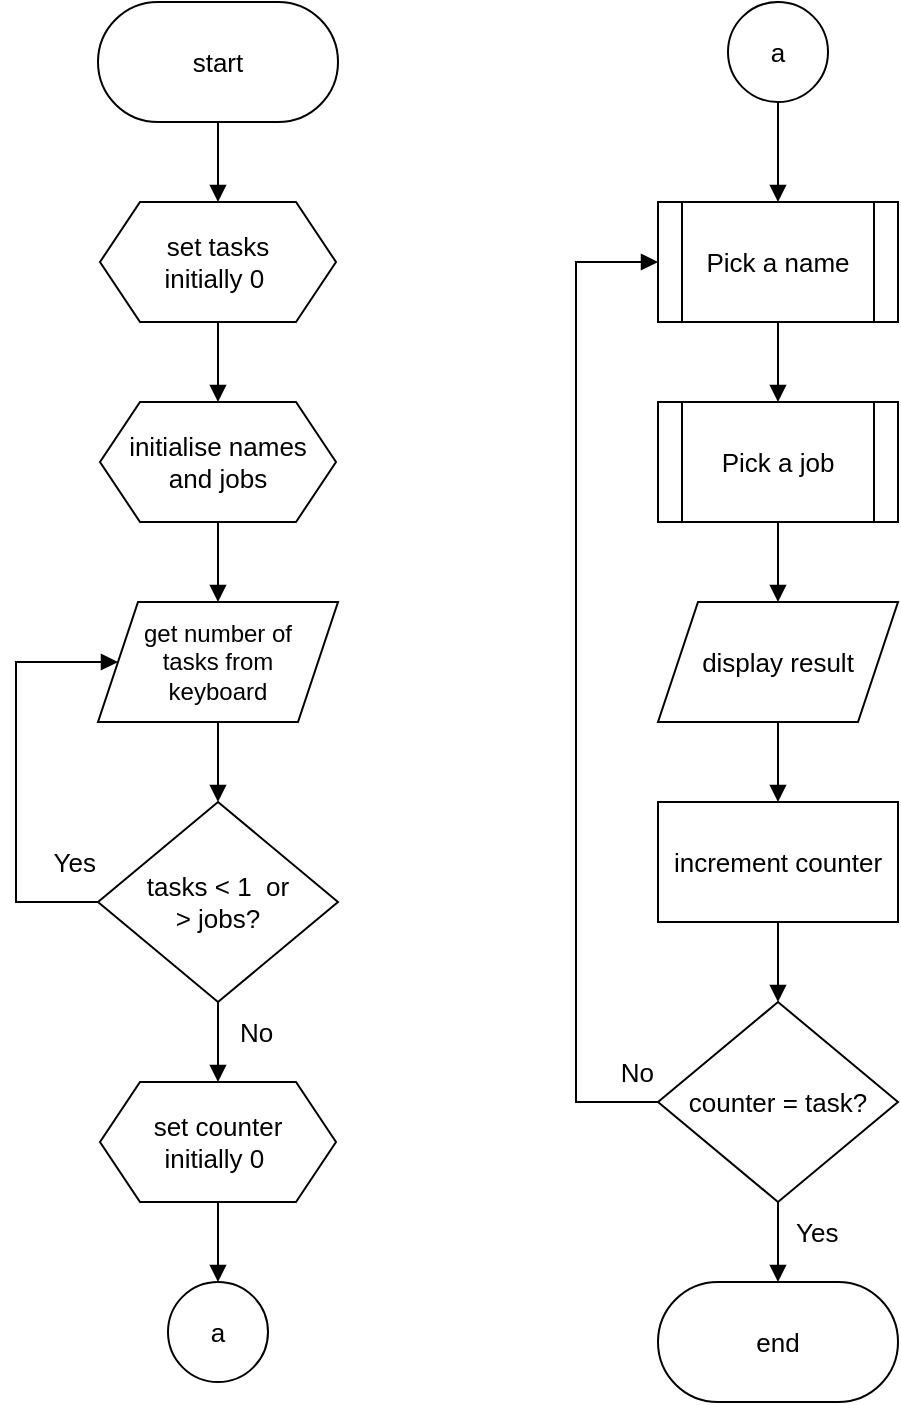 <mxfile version="24.7.8" pages="2">
  <diagram id="qgWPvf7-QacGkRrDBNLa" name="fc">
    <mxGraphModel dx="1038" dy="796" grid="1" gridSize="10" guides="1" tooltips="1" connect="1" arrows="1" fold="1" page="1" pageScale="1" pageWidth="1169" pageHeight="827" math="0" shadow="0">
      <root>
        <mxCell id="0" />
        <mxCell id="1" parent="0" />
        <mxCell id="ePCtaBPtux7yD86hfvgC-34" style="edgeStyle=none;shape=connector;rounded=0;orthogonalLoop=1;jettySize=auto;html=1;exitX=0;exitY=0.5;exitDx=0;exitDy=0;strokeColor=default;align=center;verticalAlign=middle;fontFamily=Helvetica;fontSize=11;fontColor=default;labelBackgroundColor=default;endArrow=block;endFill=1;entryX=0;entryY=0.5;entryDx=0;entryDy=0;" edge="1" parent="1" source="ePCtaBPtux7yD86hfvgC-13" target="ePCtaBPtux7yD86hfvgC-30">
          <mxGeometry relative="1" as="geometry">
            <mxPoint x="430" y="220" as="targetPoint" />
            <Array as="points">
              <mxPoint x="520" y="590" />
              <mxPoint x="520" y="170" />
            </Array>
          </mxGeometry>
        </mxCell>
        <mxCell id="ePCtaBPtux7yD86hfvgC-45" style="edgeStyle=none;shape=connector;rounded=0;orthogonalLoop=1;jettySize=auto;html=1;exitX=0.5;exitY=1;exitDx=0;exitDy=0;entryX=0.5;entryY=0;entryDx=0;entryDy=0;strokeColor=default;align=center;verticalAlign=middle;fontFamily=Helvetica;fontSize=11;fontColor=default;labelBackgroundColor=default;endArrow=block;endFill=1;" edge="1" parent="1" source="ePCtaBPtux7yD86hfvgC-13" target="ePCtaBPtux7yD86hfvgC-44">
          <mxGeometry relative="1" as="geometry" />
        </mxCell>
        <mxCell id="ePCtaBPtux7yD86hfvgC-13" value="&lt;div style=&quot;font-size: 13px;&quot;&gt;counter = task?&lt;/div&gt;" style="rhombus;whiteSpace=wrap;html=1;fontFamily=Helvetica;fontSize=13;fontColor=default;labelBackgroundColor=default;" vertex="1" parent="1">
          <mxGeometry x="561" y="540" width="120" height="100" as="geometry" />
        </mxCell>
        <mxCell id="ePCtaBPtux7yD86hfvgC-42" style="edgeStyle=none;shape=connector;rounded=0;orthogonalLoop=1;jettySize=auto;html=1;exitX=0.5;exitY=1;exitDx=0;exitDy=0;entryX=0.5;entryY=0;entryDx=0;entryDy=0;strokeColor=default;align=center;verticalAlign=middle;fontFamily=Helvetica;fontSize=11;fontColor=default;labelBackgroundColor=default;endArrow=block;endFill=1;" edge="1" parent="1" source="ePCtaBPtux7yD86hfvgC-15" target="ePCtaBPtux7yD86hfvgC-41">
          <mxGeometry relative="1" as="geometry" />
        </mxCell>
        <mxCell id="ePCtaBPtux7yD86hfvgC-15" value="set counter&lt;div style=&quot;font-size: 13px;&quot;&gt;initially 0&amp;nbsp;&lt;/div&gt;" style="shape=hexagon;perimeter=hexagonPerimeter2;whiteSpace=wrap;html=1;fixedSize=1;fontFamily=Helvetica;fontSize=13;fontColor=default;labelBackgroundColor=default;" vertex="1" parent="1">
          <mxGeometry x="282" y="580" width="118" height="60" as="geometry" />
        </mxCell>
        <mxCell id="ePCtaBPtux7yD86hfvgC-26" style="edgeStyle=none;shape=connector;rounded=0;orthogonalLoop=1;jettySize=auto;html=1;exitX=0.5;exitY=1;exitDx=0;exitDy=0;entryX=0.5;entryY=0;entryDx=0;entryDy=0;strokeColor=default;align=center;verticalAlign=middle;fontFamily=Helvetica;fontSize=11;fontColor=default;labelBackgroundColor=default;endArrow=block;endFill=1;" edge="1" parent="1" source="ePCtaBPtux7yD86hfvgC-16" target="ePCtaBPtux7yD86hfvgC-18">
          <mxGeometry relative="1" as="geometry" />
        </mxCell>
        <mxCell id="ePCtaBPtux7yD86hfvgC-16" value="set tasks&lt;div style=&quot;font-size: 13px;&quot;&gt;initially 0&amp;nbsp;&lt;/div&gt;" style="shape=hexagon;perimeter=hexagonPerimeter2;whiteSpace=wrap;html=1;fixedSize=1;fontFamily=Helvetica;fontSize=13;fontColor=default;labelBackgroundColor=default;" vertex="1" parent="1">
          <mxGeometry x="282" y="140" width="118" height="60" as="geometry" />
        </mxCell>
        <mxCell id="ePCtaBPtux7yD86hfvgC-25" style="edgeStyle=none;shape=connector;rounded=0;orthogonalLoop=1;jettySize=auto;html=1;exitX=0.5;exitY=1;exitDx=0;exitDy=0;entryX=0.5;entryY=0;entryDx=0;entryDy=0;strokeColor=default;align=center;verticalAlign=middle;fontFamily=Helvetica;fontSize=11;fontColor=default;labelBackgroundColor=default;endArrow=block;endFill=1;" edge="1" parent="1" source="ePCtaBPtux7yD86hfvgC-17" target="ePCtaBPtux7yD86hfvgC-16">
          <mxGeometry relative="1" as="geometry" />
        </mxCell>
        <mxCell id="ePCtaBPtux7yD86hfvgC-17" value="start" style="rounded=1;whiteSpace=wrap;html=1;fontFamily=Helvetica;fontSize=13;fontColor=default;labelBackgroundColor=default;arcSize=50;" vertex="1" parent="1">
          <mxGeometry x="281" y="40" width="120" height="60" as="geometry" />
        </mxCell>
        <mxCell id="ePCtaBPtux7yD86hfvgC-27" style="edgeStyle=none;shape=connector;rounded=0;orthogonalLoop=1;jettySize=auto;html=1;exitX=0.5;exitY=1;exitDx=0;exitDy=0;entryX=0.5;entryY=0;entryDx=0;entryDy=0;strokeColor=default;align=center;verticalAlign=middle;fontFamily=Helvetica;fontSize=11;fontColor=default;labelBackgroundColor=default;endArrow=block;endFill=1;" edge="1" parent="1" source="ePCtaBPtux7yD86hfvgC-18" target="ePCtaBPtux7yD86hfvgC-22">
          <mxGeometry relative="1" as="geometry" />
        </mxCell>
        <mxCell id="ePCtaBPtux7yD86hfvgC-18" value="initialise names&lt;div&gt;and jobs&lt;/div&gt;" style="shape=hexagon;perimeter=hexagonPerimeter2;whiteSpace=wrap;html=1;fixedSize=1;fontFamily=Helvetica;fontSize=13;fontColor=default;labelBackgroundColor=default;" vertex="1" parent="1">
          <mxGeometry x="282" y="240" width="118" height="60" as="geometry" />
        </mxCell>
        <mxCell id="ePCtaBPtux7yD86hfvgC-24" style="edgeStyle=none;shape=connector;rounded=0;orthogonalLoop=1;jettySize=auto;html=1;exitX=0;exitY=0.5;exitDx=0;exitDy=0;entryX=0;entryY=0.5;entryDx=0;entryDy=0;strokeColor=default;align=center;verticalAlign=middle;fontFamily=Helvetica;fontSize=11;fontColor=default;labelBackgroundColor=default;endArrow=block;endFill=1;" edge="1" parent="1" source="ePCtaBPtux7yD86hfvgC-21" target="ePCtaBPtux7yD86hfvgC-22">
          <mxGeometry relative="1" as="geometry">
            <Array as="points">
              <mxPoint x="240" y="490" />
              <mxPoint x="240" y="370" />
            </Array>
          </mxGeometry>
        </mxCell>
        <mxCell id="ePCtaBPtux7yD86hfvgC-29" style="edgeStyle=none;shape=connector;rounded=0;orthogonalLoop=1;jettySize=auto;html=1;exitX=0.5;exitY=1;exitDx=0;exitDy=0;entryX=0.5;entryY=0;entryDx=0;entryDy=0;strokeColor=default;align=center;verticalAlign=middle;fontFamily=Helvetica;fontSize=11;fontColor=default;labelBackgroundColor=default;endArrow=block;endFill=1;" edge="1" parent="1" source="ePCtaBPtux7yD86hfvgC-21" target="ePCtaBPtux7yD86hfvgC-15">
          <mxGeometry relative="1" as="geometry" />
        </mxCell>
        <mxCell id="ePCtaBPtux7yD86hfvgC-21" value="&lt;div style=&quot;font-size: 13px;&quot;&gt;tasks &amp;lt; 1&amp;nbsp; or&lt;/div&gt;&lt;div style=&quot;font-size: 13px;&quot;&gt;&amp;gt; jobs?&lt;/div&gt;" style="rhombus;whiteSpace=wrap;html=1;fontFamily=Helvetica;fontSize=13;fontColor=default;labelBackgroundColor=default;" vertex="1" parent="1">
          <mxGeometry x="281" y="440" width="120" height="100" as="geometry" />
        </mxCell>
        <mxCell id="ePCtaBPtux7yD86hfvgC-28" style="edgeStyle=none;shape=connector;rounded=0;orthogonalLoop=1;jettySize=auto;html=1;exitX=0.5;exitY=1;exitDx=0;exitDy=0;entryX=0.5;entryY=0;entryDx=0;entryDy=0;strokeColor=default;align=center;verticalAlign=middle;fontFamily=Helvetica;fontSize=11;fontColor=default;labelBackgroundColor=default;endArrow=block;endFill=1;" edge="1" parent="1" source="ePCtaBPtux7yD86hfvgC-22" target="ePCtaBPtux7yD86hfvgC-21">
          <mxGeometry relative="1" as="geometry" />
        </mxCell>
        <mxCell id="ePCtaBPtux7yD86hfvgC-22" value="get number of&lt;div style=&quot;font-size: 12px;&quot;&gt;tasks from&lt;/div&gt;&lt;div style=&quot;font-size: 12px;&quot;&gt;keyboard&lt;/div&gt;" style="shape=parallelogram;perimeter=parallelogramPerimeter;whiteSpace=wrap;html=1;fixedSize=1;fontFamily=Helvetica;fontSize=12;fontColor=default;labelBackgroundColor=default;" vertex="1" parent="1">
          <mxGeometry x="281" y="340" width="120" height="60" as="geometry" />
        </mxCell>
        <mxCell id="ePCtaBPtux7yD86hfvgC-38" style="edgeStyle=none;shape=connector;rounded=0;orthogonalLoop=1;jettySize=auto;html=1;exitX=0.5;exitY=1;exitDx=0;exitDy=0;entryX=0.5;entryY=0;entryDx=0;entryDy=0;strokeColor=default;align=center;verticalAlign=middle;fontFamily=Helvetica;fontSize=11;fontColor=default;labelBackgroundColor=default;endArrow=block;endFill=1;" edge="1" parent="1" source="ePCtaBPtux7yD86hfvgC-30" target="ePCtaBPtux7yD86hfvgC-31">
          <mxGeometry relative="1" as="geometry" />
        </mxCell>
        <mxCell id="ePCtaBPtux7yD86hfvgC-30" value="Pick a name" style="shape=process;whiteSpace=wrap;html=1;backgroundOutline=1;fontFamily=Helvetica;fontSize=13;fontColor=default;labelBackgroundColor=default;" vertex="1" parent="1">
          <mxGeometry x="561" y="140" width="120" height="60" as="geometry" />
        </mxCell>
        <mxCell id="ePCtaBPtux7yD86hfvgC-37" style="edgeStyle=none;shape=connector;rounded=0;orthogonalLoop=1;jettySize=auto;html=1;exitX=0.5;exitY=1;exitDx=0;exitDy=0;entryX=0.5;entryY=0;entryDx=0;entryDy=0;strokeColor=default;align=center;verticalAlign=middle;fontFamily=Helvetica;fontSize=11;fontColor=default;labelBackgroundColor=default;endArrow=block;endFill=1;" edge="1" parent="1" source="ePCtaBPtux7yD86hfvgC-31" target="ePCtaBPtux7yD86hfvgC-32">
          <mxGeometry relative="1" as="geometry" />
        </mxCell>
        <mxCell id="ePCtaBPtux7yD86hfvgC-31" value="Pick a job" style="shape=process;whiteSpace=wrap;html=1;backgroundOutline=1;fontFamily=Helvetica;fontSize=13;fontColor=default;labelBackgroundColor=default;" vertex="1" parent="1">
          <mxGeometry x="561" y="240" width="120" height="60" as="geometry" />
        </mxCell>
        <mxCell id="ePCtaBPtux7yD86hfvgC-36" style="edgeStyle=none;shape=connector;rounded=0;orthogonalLoop=1;jettySize=auto;html=1;exitX=0.5;exitY=1;exitDx=0;exitDy=0;entryX=0.5;entryY=0;entryDx=0;entryDy=0;strokeColor=default;align=center;verticalAlign=middle;fontFamily=Helvetica;fontSize=11;fontColor=default;labelBackgroundColor=default;endArrow=block;endFill=1;" edge="1" parent="1" source="ePCtaBPtux7yD86hfvgC-32" target="ePCtaBPtux7yD86hfvgC-33">
          <mxGeometry relative="1" as="geometry" />
        </mxCell>
        <mxCell id="ePCtaBPtux7yD86hfvgC-32" value="display result" style="shape=parallelogram;perimeter=parallelogramPerimeter;whiteSpace=wrap;html=1;fixedSize=1;fontFamily=Helvetica;fontSize=13;fontColor=default;labelBackgroundColor=default;" vertex="1" parent="1">
          <mxGeometry x="561" y="340" width="120" height="60" as="geometry" />
        </mxCell>
        <mxCell id="ePCtaBPtux7yD86hfvgC-35" style="edgeStyle=none;shape=connector;rounded=0;orthogonalLoop=1;jettySize=auto;html=1;exitX=0.5;exitY=1;exitDx=0;exitDy=0;entryX=0.5;entryY=0;entryDx=0;entryDy=0;strokeColor=default;align=center;verticalAlign=middle;fontFamily=Helvetica;fontSize=11;fontColor=default;labelBackgroundColor=default;endArrow=block;endFill=1;" edge="1" parent="1" source="ePCtaBPtux7yD86hfvgC-33" target="ePCtaBPtux7yD86hfvgC-13">
          <mxGeometry relative="1" as="geometry" />
        </mxCell>
        <mxCell id="ePCtaBPtux7yD86hfvgC-33" value="&lt;font style=&quot;font-size: 13px;&quot;&gt;increment counter&lt;/font&gt;" style="rounded=0;whiteSpace=wrap;html=1;fontFamily=Helvetica;fontSize=13;fontColor=default;labelBackgroundColor=default;" vertex="1" parent="1">
          <mxGeometry x="561" y="440" width="120" height="60" as="geometry" />
        </mxCell>
        <mxCell id="ePCtaBPtux7yD86hfvgC-43" style="edgeStyle=none;shape=connector;rounded=0;orthogonalLoop=1;jettySize=auto;html=1;exitX=0.5;exitY=1;exitDx=0;exitDy=0;entryX=0.5;entryY=0;entryDx=0;entryDy=0;strokeColor=default;align=center;verticalAlign=middle;fontFamily=Helvetica;fontSize=11;fontColor=default;labelBackgroundColor=default;endArrow=block;endFill=1;" edge="1" parent="1" source="ePCtaBPtux7yD86hfvgC-39" target="ePCtaBPtux7yD86hfvgC-30">
          <mxGeometry relative="1" as="geometry" />
        </mxCell>
        <mxCell id="ePCtaBPtux7yD86hfvgC-39" value="a" style="ellipse;whiteSpace=wrap;html=1;aspect=fixed;fontFamily=Helvetica;fontSize=13;fontColor=default;labelBackgroundColor=default;" vertex="1" parent="1">
          <mxGeometry x="596" y="40" width="50" height="50" as="geometry" />
        </mxCell>
        <mxCell id="ePCtaBPtux7yD86hfvgC-41" value="a" style="ellipse;whiteSpace=wrap;html=1;aspect=fixed;fontFamily=Helvetica;fontSize=13;fontColor=default;labelBackgroundColor=default;" vertex="1" parent="1">
          <mxGeometry x="316" y="680" width="50" height="50" as="geometry" />
        </mxCell>
        <mxCell id="ePCtaBPtux7yD86hfvgC-44" value="end" style="rounded=1;whiteSpace=wrap;html=1;fontFamily=Helvetica;fontSize=13;fontColor=default;labelBackgroundColor=default;arcSize=50;" vertex="1" parent="1">
          <mxGeometry x="561" y="680" width="120" height="60" as="geometry" />
        </mxCell>
        <mxCell id="ePCtaBPtux7yD86hfvgC-46" value="&lt;font style=&quot;font-size: 13px;&quot;&gt;Yes&lt;/font&gt;" style="text;html=1;align=right;verticalAlign=middle;whiteSpace=wrap;rounded=0;fontFamily=Helvetica;fontSize=11;fontColor=default;labelBackgroundColor=default;" vertex="1" parent="1">
          <mxGeometry x="250" y="455" width="32" height="30" as="geometry" />
        </mxCell>
        <mxCell id="ePCtaBPtux7yD86hfvgC-47" value="&lt;font style=&quot;font-size: 13px;&quot;&gt;Yes&lt;/font&gt;" style="text;html=1;align=left;verticalAlign=middle;whiteSpace=wrap;rounded=0;fontFamily=Helvetica;fontSize=11;fontColor=default;labelBackgroundColor=default;" vertex="1" parent="1">
          <mxGeometry x="628" y="640" width="39" height="30" as="geometry" />
        </mxCell>
        <mxCell id="ePCtaBPtux7yD86hfvgC-48" value="&lt;font style=&quot;font-size: 13px;&quot;&gt;No&lt;/font&gt;" style="text;html=1;align=right;verticalAlign=middle;whiteSpace=wrap;rounded=0;fontFamily=Helvetica;fontSize=11;fontColor=default;labelBackgroundColor=default;" vertex="1" parent="1">
          <mxGeometry x="531" y="560" width="30" height="30" as="geometry" />
        </mxCell>
        <mxCell id="ePCtaBPtux7yD86hfvgC-49" value="No" style="text;html=1;align=left;verticalAlign=middle;whiteSpace=wrap;rounded=0;fontFamily=Helvetica;fontSize=13;fontColor=default;labelBackgroundColor=default;" vertex="1" parent="1">
          <mxGeometry x="350" y="540" width="30" height="30" as="geometry" />
        </mxCell>
      </root>
    </mxGraphModel>
  </diagram>
  <diagram name="sd" id="S-HVmQZLeK4J21S3fjMI">
    <mxGraphModel dx="882" dy="677" grid="1" gridSize="10" guides="1" tooltips="1" connect="1" arrows="1" fold="1" page="1" pageScale="1" pageWidth="1169" pageHeight="827" math="0" shadow="0">
      <root>
        <mxCell id="0" />
        <mxCell id="1" parent="0" />
        <mxCell id="GJdeQ6y97pLBnK3WJc05-13" style="edgeStyle=none;shape=connector;rounded=0;orthogonalLoop=1;jettySize=auto;html=1;exitX=0.5;exitY=1;exitDx=0;exitDy=0;strokeColor=default;align=center;verticalAlign=middle;fontFamily=Helvetica;fontSize=11;fontColor=default;labelBackgroundColor=default;endArrow=none;endFill=0;" edge="1" parent="1" source="GJdeQ6y97pLBnK3WJc05-1">
          <mxGeometry relative="1" as="geometry">
            <mxPoint x="460" y="240" as="targetPoint" />
          </mxGeometry>
        </mxCell>
        <mxCell id="GJdeQ6y97pLBnK3WJc05-1" value="Task Picker" style="rounded=0;whiteSpace=wrap;html=1;" vertex="1" parent="1">
          <mxGeometry x="400" y="160" width="120" height="60" as="geometry" />
        </mxCell>
        <mxCell id="GJdeQ6y97pLBnK3WJc05-14" style="edgeStyle=none;shape=connector;rounded=0;orthogonalLoop=1;jettySize=auto;html=1;exitX=0.5;exitY=0;exitDx=0;exitDy=0;strokeColor=default;align=center;verticalAlign=middle;fontFamily=Helvetica;fontSize=11;fontColor=default;labelBackgroundColor=default;endArrow=none;endFill=0;" edge="1" parent="1" source="GJdeQ6y97pLBnK3WJc05-2">
          <mxGeometry relative="1" as="geometry">
            <mxPoint x="360" y="240" as="targetPoint" />
          </mxGeometry>
        </mxCell>
        <mxCell id="GJdeQ6y97pLBnK3WJc05-2" value="Initialise variables&lt;div&gt;and arrays&lt;/div&gt;" style="rounded=0;whiteSpace=wrap;html=1;" vertex="1" parent="1">
          <mxGeometry x="300" y="280" width="120" height="60" as="geometry" />
        </mxCell>
        <mxCell id="GJdeQ6y97pLBnK3WJc05-8" style="rounded=0;orthogonalLoop=1;jettySize=auto;html=1;exitX=0.5;exitY=0;exitDx=0;exitDy=0;entryX=0.5;entryY=1;entryDx=0;entryDy=0;endArrow=none;endFill=0;" edge="1" parent="1" source="GJdeQ6y97pLBnK3WJc05-3" target="GJdeQ6y97pLBnK3WJc05-2">
          <mxGeometry relative="1" as="geometry" />
        </mxCell>
        <mxCell id="GJdeQ6y97pLBnK3WJc05-3" value="Get valid number&lt;div&gt;of tasks&lt;/div&gt;" style="rounded=0;whiteSpace=wrap;html=1;" vertex="1" parent="1">
          <mxGeometry x="300" y="400" width="120" height="60" as="geometry" />
        </mxCell>
        <mxCell id="GJdeQ6y97pLBnK3WJc05-15" style="edgeStyle=none;shape=connector;rounded=0;orthogonalLoop=1;jettySize=auto;html=1;exitX=0.5;exitY=0;exitDx=0;exitDy=0;strokeColor=default;align=center;verticalAlign=middle;fontFamily=Helvetica;fontSize=11;fontColor=default;labelBackgroundColor=default;endArrow=none;endFill=0;" edge="1" parent="1" source="GJdeQ6y97pLBnK3WJc05-4">
          <mxGeometry relative="1" as="geometry">
            <mxPoint x="560" y="240" as="targetPoint" />
          </mxGeometry>
        </mxCell>
        <mxCell id="GJdeQ6y97pLBnK3WJc05-4" value="Loop for required number of tasks" style="rounded=1;whiteSpace=wrap;html=1;arcSize=50;" vertex="1" parent="1">
          <mxGeometry x="500" y="280" width="120" height="60" as="geometry" />
        </mxCell>
        <mxCell id="GJdeQ6y97pLBnK3WJc05-9" style="rounded=0;orthogonalLoop=1;jettySize=auto;html=1;exitX=0.5;exitY=0;exitDx=0;exitDy=0;entryX=0.5;entryY=1;entryDx=0;entryDy=0;endArrow=none;endFill=0;" edge="1" parent="1" source="GJdeQ6y97pLBnK3WJc05-5" target="GJdeQ6y97pLBnK3WJc05-4">
          <mxGeometry relative="1" as="geometry" />
        </mxCell>
        <mxCell id="GJdeQ6y97pLBnK3WJc05-5" value="Pick a name" style="rounded=0;whiteSpace=wrap;html=1;" vertex="1" parent="1">
          <mxGeometry x="500" y="400" width="120" height="60" as="geometry" />
        </mxCell>
        <mxCell id="GJdeQ6y97pLBnK3WJc05-10" style="edgeStyle=none;shape=connector;rounded=0;orthogonalLoop=1;jettySize=auto;html=1;exitX=0.5;exitY=0;exitDx=0;exitDy=0;entryX=0.5;entryY=1;entryDx=0;entryDy=0;strokeColor=default;align=center;verticalAlign=middle;fontFamily=Helvetica;fontSize=11;fontColor=default;labelBackgroundColor=default;endArrow=none;endFill=0;" edge="1" parent="1" source="GJdeQ6y97pLBnK3WJc05-6" target="GJdeQ6y97pLBnK3WJc05-5">
          <mxGeometry relative="1" as="geometry" />
        </mxCell>
        <mxCell id="GJdeQ6y97pLBnK3WJc05-6" value="Pick a task" style="rounded=0;whiteSpace=wrap;html=1;" vertex="1" parent="1">
          <mxGeometry x="500" y="520" width="120" height="60" as="geometry" />
        </mxCell>
        <mxCell id="GJdeQ6y97pLBnK3WJc05-11" style="edgeStyle=none;shape=connector;rounded=0;orthogonalLoop=1;jettySize=auto;html=1;exitX=0.5;exitY=0;exitDx=0;exitDy=0;entryX=0.5;entryY=1;entryDx=0;entryDy=0;strokeColor=default;align=center;verticalAlign=middle;fontFamily=Helvetica;fontSize=11;fontColor=default;labelBackgroundColor=default;endArrow=none;endFill=0;" edge="1" parent="1" source="GJdeQ6y97pLBnK3WJc05-7" target="GJdeQ6y97pLBnK3WJc05-6">
          <mxGeometry relative="1" as="geometry" />
        </mxCell>
        <mxCell id="GJdeQ6y97pLBnK3WJc05-7" value="Display result" style="rounded=0;whiteSpace=wrap;html=1;" vertex="1" parent="1">
          <mxGeometry x="500" y="640" width="120" height="60" as="geometry" />
        </mxCell>
        <mxCell id="GJdeQ6y97pLBnK3WJc05-12" value="" style="endArrow=none;html=1;rounded=0;strokeColor=default;align=center;verticalAlign=middle;fontFamily=Helvetica;fontSize=11;fontColor=default;labelBackgroundColor=default;" edge="1" parent="1">
          <mxGeometry width="50" height="50" relative="1" as="geometry">
            <mxPoint x="360" y="240" as="sourcePoint" />
            <mxPoint x="560" y="240" as="targetPoint" />
          </mxGeometry>
        </mxCell>
      </root>
    </mxGraphModel>
  </diagram>
</mxfile>
